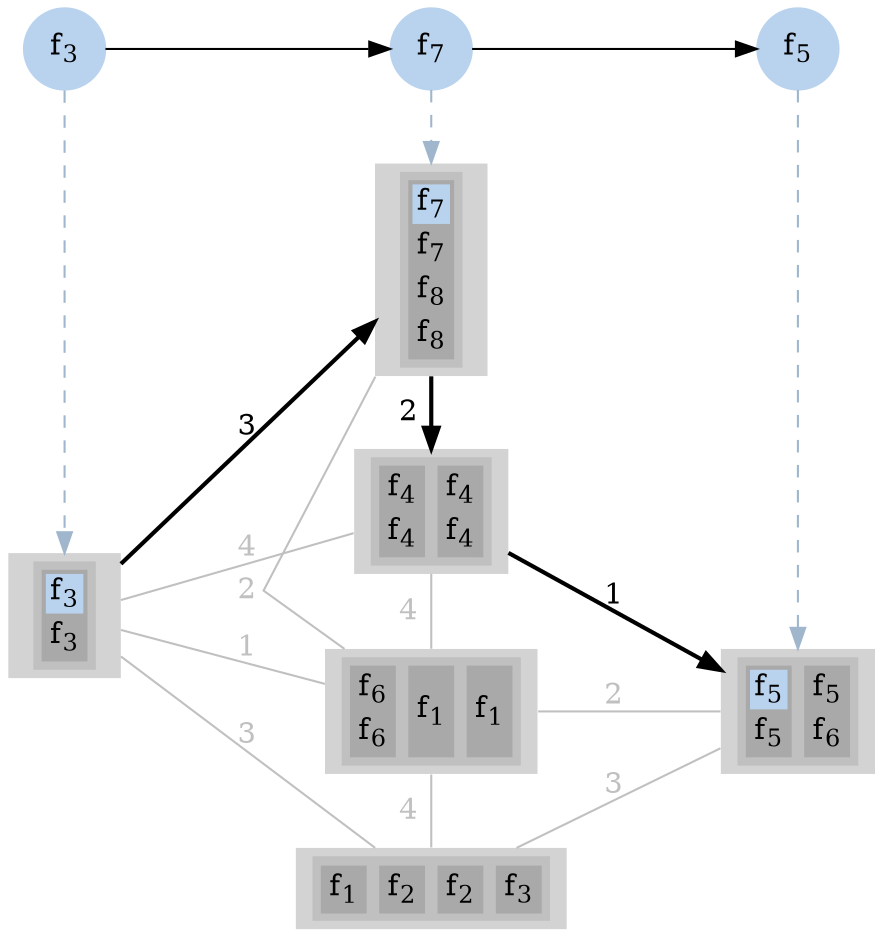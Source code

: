 digraph G
{
ranksep = "equally"
rankdir = LR
subgraph sfc
{
node [shape=circle]
{rank = same; f3; };
{rank = same; f7; };
{rank = same; f5; };
f3[style=filled label=<f<SUB>3</SUB>> color="slategray2"]
f7[style=filled label=<f<SUB>7</SUB>> color="slategray2"]
f5[style=filled label=<f<SUB>5</SUB>> color="slategray2"]
f3 -> f7
f7 -> f5
}
subgraph network
{
node [shape=none]
{rank = same; 1; };
{rank = same; 2; 3; 5; 6; };
{rank = same; 4; };
1[style=filled
label=<
<TABLE BORDER="0" BGCOLOR="gray">
<TR>
<TD>
<TABLE BORDER="0" BGCOLOR="darkgray">
<TR><TD PORT="f7" BGCOLOR="slategray2">f<SUB>3</SUB></TD></TR>
<TR><TD PORT="f8" BGCOLOR="darkgray">f<SUB>3</SUB></TD></TR>
</TABLE>
</TD>
</TR>
</TABLE>>]

2[style=filled
label=<
<TABLE BORDER="0" BGCOLOR="gray">
<TR>
<TD>
<TABLE BORDER="0" BGCOLOR="darkgray">
<TR><TD PORT="f19" BGCOLOR="slategray2">f<SUB>7</SUB></TD></TR>
<TR><TD PORT="f20" BGCOLOR="darkgray">f<SUB>7</SUB></TD></TR>
<TR><TD PORT="f21" BGCOLOR="darkgray">f<SUB>8</SUB></TD></TR>
<TR><TD PORT="f22" BGCOLOR="darkgray">f<SUB>8</SUB></TD></TR>
</TABLE>
</TD>
</TR>
</TABLE>>]

2[style=filled
label=<
<TABLE BORDER="0" BGCOLOR="gray">
<TR>
<TD>
<TABLE BORDER="0" BGCOLOR="darkgray">
<TR><TD PORT="f19" BGCOLOR="slategray2">f<SUB>7</SUB></TD></TR>
<TR><TD PORT="f20" BGCOLOR="darkgray">f<SUB>7</SUB></TD></TR>
<TR><TD PORT="f21" BGCOLOR="darkgray">f<SUB>8</SUB></TD></TR>
<TR><TD PORT="f22" BGCOLOR="darkgray">f<SUB>8</SUB></TD></TR>
</TABLE>
</TD>
</TR>
</TABLE>>]

4[style=filled
label=<
<TABLE BORDER="0" BGCOLOR="gray">
<TR>
<TD>
<TABLE BORDER="0" BGCOLOR="darkgray">
<TR><TD PORT="f13" BGCOLOR="slategray2">f<SUB>5</SUB></TD></TR>
<TR><TD PORT="f14" BGCOLOR="darkgray">f<SUB>5</SUB></TD></TR>
</TABLE>
</TD>
<TD>
<TABLE BORDER="0" BGCOLOR="darkgray">
<TR><TD PORT="f15" BGCOLOR="darkgray">f<SUB>5</SUB></TD></TR>
<TR><TD PORT="f16" BGCOLOR="darkgray">f<SUB>6</SUB></TD></TR>
</TABLE>
</TD>
</TR>
</TABLE>>]

3[style=filled
label=<
<TABLE BORDER="0" BGCOLOR="gray">
<TR>
<TD>
<TABLE BORDER="0" BGCOLOR="darkgray">
<TR><TD PORT="f9" BGCOLOR="darkgray">f<SUB>4</SUB></TD></TR>
<TR><TD PORT="f10" BGCOLOR="darkgray">f<SUB>4</SUB></TD></TR>
</TABLE>
</TD>
<TD>
<TABLE BORDER="0" BGCOLOR="darkgray">
<TR><TD PORT="f11" BGCOLOR="darkgray">f<SUB>4</SUB></TD></TR>
<TR><TD PORT="f12" BGCOLOR="darkgray">f<SUB>4</SUB></TD></TR>
</TABLE>
</TD>
</TR>
</TABLE>>]

5[style=filled
label=<
<TABLE BORDER="0" BGCOLOR="gray">
<TR>
<TD>
<TABLE BORDER="0" BGCOLOR="darkgray">
<TR><TD PORT="f17" BGCOLOR="darkgray">f<SUB>6</SUB></TD></TR>
<TR><TD PORT="f18" BGCOLOR="darkgray">f<SUB>6</SUB></TD></TR>
</TABLE>
</TD>
<TD>
<TABLE BORDER="0" BGCOLOR="darkgray">
<TR><TD PORT="f1" BGCOLOR="darkgray">f<SUB>1</SUB></TD></TR>
</TABLE>
</TD>
<TD>
<TABLE BORDER="0" BGCOLOR="darkgray">
<TR><TD PORT="f2" BGCOLOR="darkgray">f<SUB>1</SUB></TD></TR>
</TABLE>
</TD>
</TR>
</TABLE>>]

6[style=filled
label=<
<TABLE BORDER="0" BGCOLOR="gray">
<TR>
<TD>
<TABLE BORDER="0" BGCOLOR="darkgray">
<TR><TD PORT="f3" BGCOLOR="darkgray">f<SUB>1</SUB></TD></TR>
</TABLE>
</TD>
<TD>
<TABLE BORDER="0" BGCOLOR="darkgray">
<TR><TD PORT="f4" BGCOLOR="darkgray">f<SUB>2</SUB></TD></TR>
</TABLE>
</TD>
<TD>
<TABLE BORDER="0" BGCOLOR="darkgray">
<TR><TD PORT="f5" BGCOLOR="darkgray">f<SUB>2</SUB></TD></TR>
</TABLE>
</TD>
<TD>
<TABLE BORDER="0" BGCOLOR="darkgray">
<TR><TD PORT="f6" BGCOLOR="darkgray">f<SUB>3</SUB></TD></TR>
</TABLE>
</TD>
</TR>
</TABLE>>]

1 -> 2[label="3" color="black" penwidth=2]
2 -> 3[label="2" color="black" penwidth=2]
3 -> 4[label="1" color="black" penwidth=2]
1 -> 3[label="4" color="gray" fontcolor="gray" dir = none]
1 -> 5[label="1" color="gray" fontcolor="gray" dir = none]
1 -> 6[label="3" color="gray" fontcolor="gray" dir = none]
2 -> 5[label="2" color="gray" fontcolor="gray" dir = none]
3 -> 5[label="4" color="gray" fontcolor="gray" dir = none]
4 -> 5[label="2" color="gray" fontcolor="gray" dir = none]
4 -> 6[label="3" color="gray" fontcolor="gray" dir = none]
5 -> 6[label="4" color="gray" fontcolor="gray" dir = none]
}
splines=false
f3 -> 1[color="slategray3" style=dashed constraint=false]
f7 -> 2[color="slategray3" style=dashed constraint=false]
f5 -> 4[color="slategray3" style=dashed constraint=false]
}